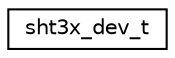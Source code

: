 digraph "Graphical Class Hierarchy"
{
 // LATEX_PDF_SIZE
  edge [fontname="Helvetica",fontsize="10",labelfontname="Helvetica",labelfontsize="10"];
  node [fontname="Helvetica",fontsize="10",shape=record];
  rankdir="LR";
  Node0 [label="sht3x_dev_t",height=0.2,width=0.4,color="black", fillcolor="white", style="filled",URL="$structsht3x__dev__t.html",tooltip="SHT3x sensor device data structure."];
}
